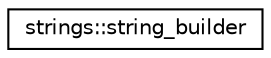 digraph "Graphical Class Hierarchy"
{
 // LATEX_PDF_SIZE
  edge [fontname="Helvetica",fontsize="10",labelfontname="Helvetica",labelfontsize="10"];
  node [fontname="Helvetica",fontsize="10",shape=record];
  rankdir="LR";
  Node0 [label="strings::string_builder",height=0.2,width=0.4,color="black", fillcolor="white", style="filled",URL="$structstrings_1_1string__builder.html",tooltip="Provides a mechanism for building strings."];
}

